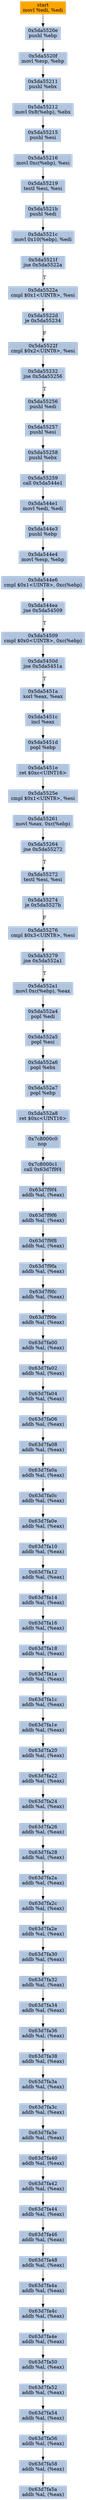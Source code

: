 digraph G {
node[shape=rectangle,style=filled,fillcolor=lightsteelblue,color=lightsteelblue]
bgcolor="transparent"
a0x5da5520cmovl_edi_edi[label="start\nmovl %edi, %edi",color="lightgrey",fillcolor="orange"];
a0x5da5520epushl_ebp[label="0x5da5520e\npushl %ebp"];
a0x5da5520fmovl_esp_ebp[label="0x5da5520f\nmovl %esp, %ebp"];
a0x5da55211pushl_ebx[label="0x5da55211\npushl %ebx"];
a0x5da55212movl_0x8ebp__ebx[label="0x5da55212\nmovl 0x8(%ebp), %ebx"];
a0x5da55215pushl_esi[label="0x5da55215\npushl %esi"];
a0x5da55216movl_0xcebp__esi[label="0x5da55216\nmovl 0xc(%ebp), %esi"];
a0x5da55219testl_esi_esi[label="0x5da55219\ntestl %esi, %esi"];
a0x5da5521bpushl_edi[label="0x5da5521b\npushl %edi"];
a0x5da5521cmovl_0x10ebp__edi[label="0x5da5521c\nmovl 0x10(%ebp), %edi"];
a0x5da5521fjne_0x5da5522a[label="0x5da5521f\njne 0x5da5522a"];
a0x5da5522acmpl_0x1UINT8_esi[label="0x5da5522a\ncmpl $0x1<UINT8>, %esi"];
a0x5da5522dje_0x5da55234[label="0x5da5522d\nje 0x5da55234"];
a0x5da5522fcmpl_0x2UINT8_esi[label="0x5da5522f\ncmpl $0x2<UINT8>, %esi"];
a0x5da55232jne_0x5da55256[label="0x5da55232\njne 0x5da55256"];
a0x5da55256pushl_edi[label="0x5da55256\npushl %edi"];
a0x5da55257pushl_esi[label="0x5da55257\npushl %esi"];
a0x5da55258pushl_ebx[label="0x5da55258\npushl %ebx"];
a0x5da55259call_0x5da544e1[label="0x5da55259\ncall 0x5da544e1"];
a0x5da544e1movl_edi_edi[label="0x5da544e1\nmovl %edi, %edi"];
a0x5da544e3pushl_ebp[label="0x5da544e3\npushl %ebp"];
a0x5da544e4movl_esp_ebp[label="0x5da544e4\nmovl %esp, %ebp"];
a0x5da544e6cmpl_0x1UINT8_0xcebp_[label="0x5da544e6\ncmpl $0x1<UINT8>, 0xc(%ebp)"];
a0x5da544eajne_0x5da54509[label="0x5da544ea\njne 0x5da54509"];
a0x5da54509cmpl_0x0UINT8_0xcebp_[label="0x5da54509\ncmpl $0x0<UINT8>, 0xc(%ebp)"];
a0x5da5450djne_0x5da5451a[label="0x5da5450d\njne 0x5da5451a"];
a0x5da5451axorl_eax_eax[label="0x5da5451a\nxorl %eax, %eax"];
a0x5da5451cincl_eax[label="0x5da5451c\nincl %eax"];
a0x5da5451dpopl_ebp[label="0x5da5451d\npopl %ebp"];
a0x5da5451eret_0xcUINT16[label="0x5da5451e\nret $0xc<UINT16>"];
a0x5da5525ecmpl_0x1UINT8_esi[label="0x5da5525e\ncmpl $0x1<UINT8>, %esi"];
a0x5da55261movl_eax_0xcebp_[label="0x5da55261\nmovl %eax, 0xc(%ebp)"];
a0x5da55264jne_0x5da55272[label="0x5da55264\njne 0x5da55272"];
a0x5da55272testl_esi_esi[label="0x5da55272\ntestl %esi, %esi"];
a0x5da55274je_0x5da5527b[label="0x5da55274\nje 0x5da5527b"];
a0x5da55276cmpl_0x3UINT8_esi[label="0x5da55276\ncmpl $0x3<UINT8>, %esi"];
a0x5da55279jne_0x5da552a1[label="0x5da55279\njne 0x5da552a1"];
a0x5da552a1movl_0xcebp__eax[label="0x5da552a1\nmovl 0xc(%ebp), %eax"];
a0x5da552a4popl_edi[label="0x5da552a4\npopl %edi"];
a0x5da552a5popl_esi[label="0x5da552a5\npopl %esi"];
a0x5da552a6popl_ebx[label="0x5da552a6\npopl %ebx"];
a0x5da552a7popl_ebp[label="0x5da552a7\npopl %ebp"];
a0x5da552a8ret_0xcUINT16[label="0x5da552a8\nret $0xc<UINT16>"];
a0x7c8000c0nop_[label="0x7c8000c0\nnop "];
a0x7c8000c1call_0x63d7f9f4[label="0x7c8000c1\ncall 0x63d7f9f4"];
a0x63d7f9f4addb_al_eax_[label="0x63d7f9f4\naddb %al, (%eax)"];
a0x63d7f9f6addb_al_eax_[label="0x63d7f9f6\naddb %al, (%eax)"];
a0x63d7f9f8addb_al_eax_[label="0x63d7f9f8\naddb %al, (%eax)"];
a0x63d7f9faaddb_al_eax_[label="0x63d7f9fa\naddb %al, (%eax)"];
a0x63d7f9fcaddb_al_eax_[label="0x63d7f9fc\naddb %al, (%eax)"];
a0x63d7f9feaddb_al_eax_[label="0x63d7f9fe\naddb %al, (%eax)"];
a0x63d7fa00addb_al_eax_[label="0x63d7fa00\naddb %al, (%eax)"];
a0x63d7fa02addb_al_eax_[label="0x63d7fa02\naddb %al, (%eax)"];
a0x63d7fa04addb_al_eax_[label="0x63d7fa04\naddb %al, (%eax)"];
a0x63d7fa06addb_al_eax_[label="0x63d7fa06\naddb %al, (%eax)"];
a0x63d7fa08addb_al_eax_[label="0x63d7fa08\naddb %al, (%eax)"];
a0x63d7fa0aaddb_al_eax_[label="0x63d7fa0a\naddb %al, (%eax)"];
a0x63d7fa0caddb_al_eax_[label="0x63d7fa0c\naddb %al, (%eax)"];
a0x63d7fa0eaddb_al_eax_[label="0x63d7fa0e\naddb %al, (%eax)"];
a0x63d7fa10addb_al_eax_[label="0x63d7fa10\naddb %al, (%eax)"];
a0x63d7fa12addb_al_eax_[label="0x63d7fa12\naddb %al, (%eax)"];
a0x63d7fa14addb_al_eax_[label="0x63d7fa14\naddb %al, (%eax)"];
a0x63d7fa16addb_al_eax_[label="0x63d7fa16\naddb %al, (%eax)"];
a0x63d7fa18addb_al_eax_[label="0x63d7fa18\naddb %al, (%eax)"];
a0x63d7fa1aaddb_al_eax_[label="0x63d7fa1a\naddb %al, (%eax)"];
a0x63d7fa1caddb_al_eax_[label="0x63d7fa1c\naddb %al, (%eax)"];
a0x63d7fa1eaddb_al_eax_[label="0x63d7fa1e\naddb %al, (%eax)"];
a0x63d7fa20addb_al_eax_[label="0x63d7fa20\naddb %al, (%eax)"];
a0x63d7fa22addb_al_eax_[label="0x63d7fa22\naddb %al, (%eax)"];
a0x63d7fa24addb_al_eax_[label="0x63d7fa24\naddb %al, (%eax)"];
a0x63d7fa26addb_al_eax_[label="0x63d7fa26\naddb %al, (%eax)"];
a0x63d7fa28addb_al_eax_[label="0x63d7fa28\naddb %al, (%eax)"];
a0x63d7fa2aaddb_al_eax_[label="0x63d7fa2a\naddb %al, (%eax)"];
a0x63d7fa2caddb_al_eax_[label="0x63d7fa2c\naddb %al, (%eax)"];
a0x63d7fa2eaddb_al_eax_[label="0x63d7fa2e\naddb %al, (%eax)"];
a0x63d7fa30addb_al_eax_[label="0x63d7fa30\naddb %al, (%eax)"];
a0x63d7fa32addb_al_eax_[label="0x63d7fa32\naddb %al, (%eax)"];
a0x63d7fa34addb_al_eax_[label="0x63d7fa34\naddb %al, (%eax)"];
a0x63d7fa36addb_al_eax_[label="0x63d7fa36\naddb %al, (%eax)"];
a0x63d7fa38addb_al_eax_[label="0x63d7fa38\naddb %al, (%eax)"];
a0x63d7fa3aaddb_al_eax_[label="0x63d7fa3a\naddb %al, (%eax)"];
a0x63d7fa3caddb_al_eax_[label="0x63d7fa3c\naddb %al, (%eax)"];
a0x63d7fa3eaddb_al_eax_[label="0x63d7fa3e\naddb %al, (%eax)"];
a0x63d7fa40addb_al_eax_[label="0x63d7fa40\naddb %al, (%eax)"];
a0x63d7fa42addb_al_eax_[label="0x63d7fa42\naddb %al, (%eax)"];
a0x63d7fa44addb_al_eax_[label="0x63d7fa44\naddb %al, (%eax)"];
a0x63d7fa46addb_al_eax_[label="0x63d7fa46\naddb %al, (%eax)"];
a0x63d7fa48addb_al_eax_[label="0x63d7fa48\naddb %al, (%eax)"];
a0x63d7fa4aaddb_al_eax_[label="0x63d7fa4a\naddb %al, (%eax)"];
a0x63d7fa4caddb_al_eax_[label="0x63d7fa4c\naddb %al, (%eax)"];
a0x63d7fa4eaddb_al_eax_[label="0x63d7fa4e\naddb %al, (%eax)"];
a0x63d7fa50addb_al_eax_[label="0x63d7fa50\naddb %al, (%eax)"];
a0x63d7fa52addb_al_eax_[label="0x63d7fa52\naddb %al, (%eax)"];
a0x63d7fa54addb_al_eax_[label="0x63d7fa54\naddb %al, (%eax)"];
a0x63d7fa56addb_al_eax_[label="0x63d7fa56\naddb %al, (%eax)"];
a0x63d7fa58addb_al_eax_[label="0x63d7fa58\naddb %al, (%eax)"];
a0x63d7fa5aaddb_al_eax_[label="0x63d7fa5a\naddb %al, (%eax)"];
a0x5da5520cmovl_edi_edi -> a0x5da5520epushl_ebp [color="#000000"];
a0x5da5520epushl_ebp -> a0x5da5520fmovl_esp_ebp [color="#000000"];
a0x5da5520fmovl_esp_ebp -> a0x5da55211pushl_ebx [color="#000000"];
a0x5da55211pushl_ebx -> a0x5da55212movl_0x8ebp__ebx [color="#000000"];
a0x5da55212movl_0x8ebp__ebx -> a0x5da55215pushl_esi [color="#000000"];
a0x5da55215pushl_esi -> a0x5da55216movl_0xcebp__esi [color="#000000"];
a0x5da55216movl_0xcebp__esi -> a0x5da55219testl_esi_esi [color="#000000"];
a0x5da55219testl_esi_esi -> a0x5da5521bpushl_edi [color="#000000"];
a0x5da5521bpushl_edi -> a0x5da5521cmovl_0x10ebp__edi [color="#000000"];
a0x5da5521cmovl_0x10ebp__edi -> a0x5da5521fjne_0x5da5522a [color="#000000"];
a0x5da5521fjne_0x5da5522a -> a0x5da5522acmpl_0x1UINT8_esi [color="#000000",label="T"];
a0x5da5522acmpl_0x1UINT8_esi -> a0x5da5522dje_0x5da55234 [color="#000000"];
a0x5da5522dje_0x5da55234 -> a0x5da5522fcmpl_0x2UINT8_esi [color="#000000",label="F"];
a0x5da5522fcmpl_0x2UINT8_esi -> a0x5da55232jne_0x5da55256 [color="#000000"];
a0x5da55232jne_0x5da55256 -> a0x5da55256pushl_edi [color="#000000",label="T"];
a0x5da55256pushl_edi -> a0x5da55257pushl_esi [color="#000000"];
a0x5da55257pushl_esi -> a0x5da55258pushl_ebx [color="#000000"];
a0x5da55258pushl_ebx -> a0x5da55259call_0x5da544e1 [color="#000000"];
a0x5da55259call_0x5da544e1 -> a0x5da544e1movl_edi_edi [color="#000000"];
a0x5da544e1movl_edi_edi -> a0x5da544e3pushl_ebp [color="#000000"];
a0x5da544e3pushl_ebp -> a0x5da544e4movl_esp_ebp [color="#000000"];
a0x5da544e4movl_esp_ebp -> a0x5da544e6cmpl_0x1UINT8_0xcebp_ [color="#000000"];
a0x5da544e6cmpl_0x1UINT8_0xcebp_ -> a0x5da544eajne_0x5da54509 [color="#000000"];
a0x5da544eajne_0x5da54509 -> a0x5da54509cmpl_0x0UINT8_0xcebp_ [color="#000000",label="T"];
a0x5da54509cmpl_0x0UINT8_0xcebp_ -> a0x5da5450djne_0x5da5451a [color="#000000"];
a0x5da5450djne_0x5da5451a -> a0x5da5451axorl_eax_eax [color="#000000",label="T"];
a0x5da5451axorl_eax_eax -> a0x5da5451cincl_eax [color="#000000"];
a0x5da5451cincl_eax -> a0x5da5451dpopl_ebp [color="#000000"];
a0x5da5451dpopl_ebp -> a0x5da5451eret_0xcUINT16 [color="#000000"];
a0x5da5451eret_0xcUINT16 -> a0x5da5525ecmpl_0x1UINT8_esi [color="#000000"];
a0x5da5525ecmpl_0x1UINT8_esi -> a0x5da55261movl_eax_0xcebp_ [color="#000000"];
a0x5da55261movl_eax_0xcebp_ -> a0x5da55264jne_0x5da55272 [color="#000000"];
a0x5da55264jne_0x5da55272 -> a0x5da55272testl_esi_esi [color="#000000",label="T"];
a0x5da55272testl_esi_esi -> a0x5da55274je_0x5da5527b [color="#000000"];
a0x5da55274je_0x5da5527b -> a0x5da55276cmpl_0x3UINT8_esi [color="#000000",label="F"];
a0x5da55276cmpl_0x3UINT8_esi -> a0x5da55279jne_0x5da552a1 [color="#000000"];
a0x5da55279jne_0x5da552a1 -> a0x5da552a1movl_0xcebp__eax [color="#000000",label="T"];
a0x5da552a1movl_0xcebp__eax -> a0x5da552a4popl_edi [color="#000000"];
a0x5da552a4popl_edi -> a0x5da552a5popl_esi [color="#000000"];
a0x5da552a5popl_esi -> a0x5da552a6popl_ebx [color="#000000"];
a0x5da552a6popl_ebx -> a0x5da552a7popl_ebp [color="#000000"];
a0x5da552a7popl_ebp -> a0x5da552a8ret_0xcUINT16 [color="#000000"];
a0x5da552a8ret_0xcUINT16 -> a0x7c8000c0nop_ [color="#000000"];
a0x7c8000c0nop_ -> a0x7c8000c1call_0x63d7f9f4 [color="#000000"];
a0x7c8000c1call_0x63d7f9f4 -> a0x63d7f9f4addb_al_eax_ [color="#000000"];
a0x63d7f9f4addb_al_eax_ -> a0x63d7f9f6addb_al_eax_ [color="#000000"];
a0x63d7f9f6addb_al_eax_ -> a0x63d7f9f8addb_al_eax_ [color="#000000"];
a0x63d7f9f8addb_al_eax_ -> a0x63d7f9faaddb_al_eax_ [color="#000000"];
a0x63d7f9faaddb_al_eax_ -> a0x63d7f9fcaddb_al_eax_ [color="#000000"];
a0x63d7f9fcaddb_al_eax_ -> a0x63d7f9feaddb_al_eax_ [color="#000000"];
a0x63d7f9feaddb_al_eax_ -> a0x63d7fa00addb_al_eax_ [color="#000000"];
a0x63d7fa00addb_al_eax_ -> a0x63d7fa02addb_al_eax_ [color="#000000"];
a0x63d7fa02addb_al_eax_ -> a0x63d7fa04addb_al_eax_ [color="#000000"];
a0x63d7fa04addb_al_eax_ -> a0x63d7fa06addb_al_eax_ [color="#000000"];
a0x63d7fa06addb_al_eax_ -> a0x63d7fa08addb_al_eax_ [color="#000000"];
a0x63d7fa08addb_al_eax_ -> a0x63d7fa0aaddb_al_eax_ [color="#000000"];
a0x63d7fa0aaddb_al_eax_ -> a0x63d7fa0caddb_al_eax_ [color="#000000"];
a0x63d7fa0caddb_al_eax_ -> a0x63d7fa0eaddb_al_eax_ [color="#000000"];
a0x63d7fa0eaddb_al_eax_ -> a0x63d7fa10addb_al_eax_ [color="#000000"];
a0x63d7fa10addb_al_eax_ -> a0x63d7fa12addb_al_eax_ [color="#000000"];
a0x63d7fa12addb_al_eax_ -> a0x63d7fa14addb_al_eax_ [color="#000000"];
a0x63d7fa14addb_al_eax_ -> a0x63d7fa16addb_al_eax_ [color="#000000"];
a0x63d7fa16addb_al_eax_ -> a0x63d7fa18addb_al_eax_ [color="#000000"];
a0x63d7fa18addb_al_eax_ -> a0x63d7fa1aaddb_al_eax_ [color="#000000"];
a0x63d7fa1aaddb_al_eax_ -> a0x63d7fa1caddb_al_eax_ [color="#000000"];
a0x63d7fa1caddb_al_eax_ -> a0x63d7fa1eaddb_al_eax_ [color="#000000"];
a0x63d7fa1eaddb_al_eax_ -> a0x63d7fa20addb_al_eax_ [color="#000000"];
a0x63d7fa20addb_al_eax_ -> a0x63d7fa22addb_al_eax_ [color="#000000"];
a0x63d7fa22addb_al_eax_ -> a0x63d7fa24addb_al_eax_ [color="#000000"];
a0x63d7fa24addb_al_eax_ -> a0x63d7fa26addb_al_eax_ [color="#000000"];
a0x63d7fa26addb_al_eax_ -> a0x63d7fa28addb_al_eax_ [color="#000000"];
a0x63d7fa28addb_al_eax_ -> a0x63d7fa2aaddb_al_eax_ [color="#000000"];
a0x63d7fa2aaddb_al_eax_ -> a0x63d7fa2caddb_al_eax_ [color="#000000"];
a0x63d7fa2caddb_al_eax_ -> a0x63d7fa2eaddb_al_eax_ [color="#000000"];
a0x63d7fa2eaddb_al_eax_ -> a0x63d7fa30addb_al_eax_ [color="#000000"];
a0x63d7fa30addb_al_eax_ -> a0x63d7fa32addb_al_eax_ [color="#000000"];
a0x63d7fa32addb_al_eax_ -> a0x63d7fa34addb_al_eax_ [color="#000000"];
a0x63d7fa34addb_al_eax_ -> a0x63d7fa36addb_al_eax_ [color="#000000"];
a0x63d7fa36addb_al_eax_ -> a0x63d7fa38addb_al_eax_ [color="#000000"];
a0x63d7fa38addb_al_eax_ -> a0x63d7fa3aaddb_al_eax_ [color="#000000"];
a0x63d7fa3aaddb_al_eax_ -> a0x63d7fa3caddb_al_eax_ [color="#000000"];
a0x63d7fa3caddb_al_eax_ -> a0x63d7fa3eaddb_al_eax_ [color="#000000"];
a0x63d7fa3eaddb_al_eax_ -> a0x63d7fa40addb_al_eax_ [color="#000000"];
a0x63d7fa40addb_al_eax_ -> a0x63d7fa42addb_al_eax_ [color="#000000"];
a0x63d7fa42addb_al_eax_ -> a0x63d7fa44addb_al_eax_ [color="#000000"];
a0x63d7fa44addb_al_eax_ -> a0x63d7fa46addb_al_eax_ [color="#000000"];
a0x63d7fa46addb_al_eax_ -> a0x63d7fa48addb_al_eax_ [color="#000000"];
a0x63d7fa48addb_al_eax_ -> a0x63d7fa4aaddb_al_eax_ [color="#000000"];
a0x63d7fa4aaddb_al_eax_ -> a0x63d7fa4caddb_al_eax_ [color="#000000"];
a0x63d7fa4caddb_al_eax_ -> a0x63d7fa4eaddb_al_eax_ [color="#000000"];
a0x63d7fa4eaddb_al_eax_ -> a0x63d7fa50addb_al_eax_ [color="#000000"];
a0x63d7fa50addb_al_eax_ -> a0x63d7fa52addb_al_eax_ [color="#000000"];
a0x63d7fa52addb_al_eax_ -> a0x63d7fa54addb_al_eax_ [color="#000000"];
a0x63d7fa54addb_al_eax_ -> a0x63d7fa56addb_al_eax_ [color="#000000"];
a0x63d7fa56addb_al_eax_ -> a0x63d7fa58addb_al_eax_ [color="#000000"];
a0x63d7fa58addb_al_eax_ -> a0x63d7fa5aaddb_al_eax_ [color="#000000"];
}
